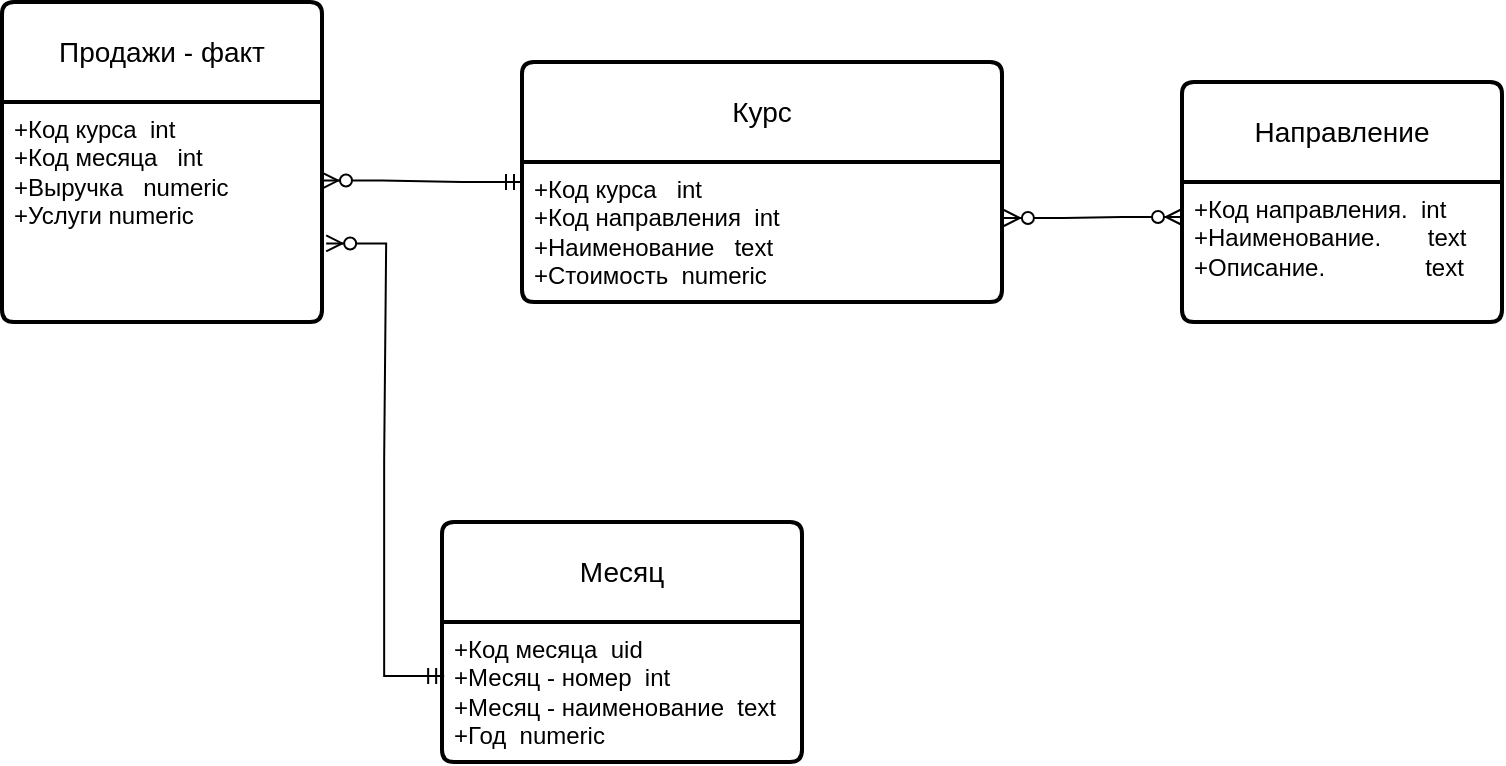 <mxfile version="22.1.4" type="github">
  <diagram id="R2lEEEUBdFMjLlhIrx00" name="Page-1">
    <mxGraphModel dx="954" dy="522" grid="1" gridSize="10" guides="1" tooltips="1" connect="1" arrows="1" fold="1" page="1" pageScale="1" pageWidth="850" pageHeight="1100" math="0" shadow="0" extFonts="Permanent Marker^https://fonts.googleapis.com/css?family=Permanent+Marker">
      <root>
        <mxCell id="0" />
        <mxCell id="1" parent="0" />
        <mxCell id="Mt093NcTjKamDUQIXiv7-1" value="Продажи - факт" style="swimlane;childLayout=stackLayout;horizontal=1;startSize=50;horizontalStack=0;rounded=1;fontSize=14;fontStyle=0;strokeWidth=2;resizeParent=0;resizeLast=1;shadow=0;dashed=0;align=center;arcSize=4;whiteSpace=wrap;html=1;" vertex="1" parent="1">
          <mxGeometry x="50" y="400" width="160" height="160" as="geometry" />
        </mxCell>
        <mxCell id="Mt093NcTjKamDUQIXiv7-2" value="+Код курса&amp;nbsp; int&lt;br&gt;+Код месяца&amp;nbsp; &amp;nbsp;int&lt;br&gt;+Выручка&amp;nbsp; &amp;nbsp;numeric&lt;br&gt;+Услуги numeric" style="align=left;strokeColor=none;fillColor=none;spacingLeft=4;fontSize=12;verticalAlign=top;resizable=0;rotatable=0;part=1;html=1;" vertex="1" parent="Mt093NcTjKamDUQIXiv7-1">
          <mxGeometry y="50" width="160" height="110" as="geometry" />
        </mxCell>
        <mxCell id="Mt093NcTjKamDUQIXiv7-3" value="Курс" style="swimlane;childLayout=stackLayout;horizontal=1;startSize=50;horizontalStack=0;rounded=1;fontSize=14;fontStyle=0;strokeWidth=2;resizeParent=0;resizeLast=1;shadow=0;dashed=0;align=center;arcSize=4;whiteSpace=wrap;html=1;" vertex="1" parent="1">
          <mxGeometry x="310" y="430" width="240" height="120" as="geometry" />
        </mxCell>
        <mxCell id="Mt093NcTjKamDUQIXiv7-4" value="+Код курса&amp;nbsp; &amp;nbsp;int&lt;br&gt;+Код направления&amp;nbsp; int&lt;br&gt;+Наименование&amp;nbsp; &amp;nbsp;text&lt;br&gt;+Стоимость&amp;nbsp; numeric" style="align=left;strokeColor=none;fillColor=none;spacingLeft=4;fontSize=12;verticalAlign=top;resizable=0;rotatable=0;part=1;html=1;" vertex="1" parent="Mt093NcTjKamDUQIXiv7-3">
          <mxGeometry y="50" width="240" height="70" as="geometry" />
        </mxCell>
        <mxCell id="Mt093NcTjKamDUQIXiv7-5" value="Месяц" style="swimlane;childLayout=stackLayout;horizontal=1;startSize=50;horizontalStack=0;rounded=1;fontSize=14;fontStyle=0;strokeWidth=2;resizeParent=0;resizeLast=1;shadow=0;dashed=0;align=center;arcSize=4;whiteSpace=wrap;html=1;" vertex="1" parent="1">
          <mxGeometry x="270" y="660" width="180" height="120" as="geometry" />
        </mxCell>
        <mxCell id="Mt093NcTjKamDUQIXiv7-6" value="+Код месяца&amp;nbsp; uid&lt;br&gt;+Месяц - номер&amp;nbsp; int&lt;br&gt;+Месяц - наименование&amp;nbsp; text&lt;br&gt;+Год&amp;nbsp; numeric" style="align=left;strokeColor=none;fillColor=none;spacingLeft=4;fontSize=12;verticalAlign=top;resizable=0;rotatable=0;part=1;html=1;" vertex="1" parent="Mt093NcTjKamDUQIXiv7-5">
          <mxGeometry y="50" width="180" height="70" as="geometry" />
        </mxCell>
        <mxCell id="Mt093NcTjKamDUQIXiv7-7" value="Направление" style="swimlane;childLayout=stackLayout;horizontal=1;startSize=50;horizontalStack=0;rounded=1;fontSize=14;fontStyle=0;strokeWidth=2;resizeParent=0;resizeLast=1;shadow=0;dashed=0;align=center;arcSize=4;whiteSpace=wrap;html=1;" vertex="1" parent="1">
          <mxGeometry x="640" y="440" width="160" height="120" as="geometry" />
        </mxCell>
        <mxCell id="Mt093NcTjKamDUQIXiv7-8" value="+Код направления.&amp;nbsp; int&lt;br&gt;+Наименование.&amp;nbsp; &amp;nbsp; &amp;nbsp; &amp;nbsp;text&lt;br&gt;+Описание.&amp;nbsp; &amp;nbsp; &amp;nbsp; &amp;nbsp; &amp;nbsp; &amp;nbsp; &amp;nbsp; &amp;nbsp;text" style="align=left;strokeColor=none;fillColor=none;spacingLeft=4;fontSize=12;verticalAlign=top;resizable=0;rotatable=0;part=1;html=1;" vertex="1" parent="Mt093NcTjKamDUQIXiv7-7">
          <mxGeometry y="50" width="160" height="70" as="geometry" />
        </mxCell>
        <mxCell id="Mt093NcTjKamDUQIXiv7-9" value="" style="edgeStyle=entityRelationEdgeStyle;fontSize=12;html=1;endArrow=ERzeroToMany;startArrow=ERmandOne;rounded=0;entryX=1;entryY=0.357;entryDx=0;entryDy=0;entryPerimeter=0;exitX=0;exitY=0.5;exitDx=0;exitDy=0;" edge="1" parent="1" source="Mt093NcTjKamDUQIXiv7-3" target="Mt093NcTjKamDUQIXiv7-2">
          <mxGeometry width="100" height="100" relative="1" as="geometry">
            <mxPoint x="260" y="660" as="sourcePoint" />
            <mxPoint x="360" y="560" as="targetPoint" />
          </mxGeometry>
        </mxCell>
        <mxCell id="Mt093NcTjKamDUQIXiv7-10" value="" style="edgeStyle=entityRelationEdgeStyle;fontSize=12;html=1;endArrow=ERzeroToMany;startArrow=ERmandOne;rounded=0;exitX=0.006;exitY=0.386;exitDx=0;exitDy=0;exitPerimeter=0;entryX=1.013;entryY=0.643;entryDx=0;entryDy=0;entryPerimeter=0;" edge="1" parent="1" source="Mt093NcTjKamDUQIXiv7-6" target="Mt093NcTjKamDUQIXiv7-2">
          <mxGeometry width="100" height="100" relative="1" as="geometry">
            <mxPoint x="150" y="860" as="sourcePoint" />
            <mxPoint x="250" y="760" as="targetPoint" />
          </mxGeometry>
        </mxCell>
        <mxCell id="Mt093NcTjKamDUQIXiv7-11" value="" style="edgeStyle=entityRelationEdgeStyle;fontSize=12;html=1;endArrow=ERzeroToMany;endFill=1;startArrow=ERzeroToMany;rounded=0;entryX=0;entryY=0.25;entryDx=0;entryDy=0;exitX=1.004;exitY=0.4;exitDx=0;exitDy=0;exitPerimeter=0;" edge="1" parent="1" source="Mt093NcTjKamDUQIXiv7-4" target="Mt093NcTjKamDUQIXiv7-8">
          <mxGeometry width="100" height="100" relative="1" as="geometry">
            <mxPoint x="610" y="440" as="sourcePoint" />
            <mxPoint x="290" y="230" as="targetPoint" />
          </mxGeometry>
        </mxCell>
      </root>
    </mxGraphModel>
  </diagram>
</mxfile>
